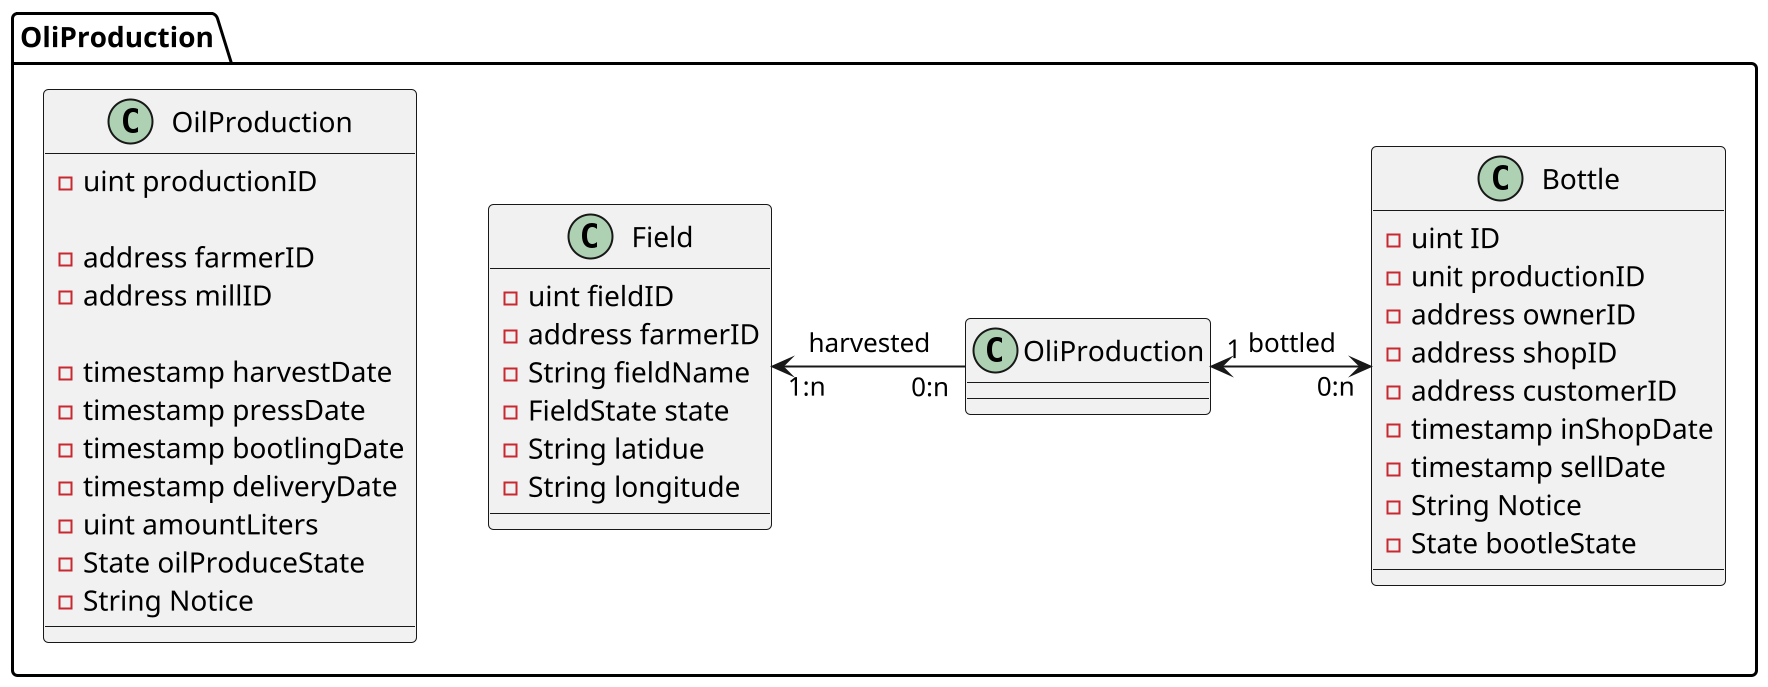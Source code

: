 @startuml
scale 2
package OliProduction {
    
    class Field {
        - uint fieldID
        - address farmerID
        - String fieldName
        - FieldState state
        - String latidue
        - String longitude
    }

    class OilProduction {
        - uint productionID

        - address farmerID
        - address millID

        - timestamp harvestDate
        - timestamp pressDate
        - timestamp bootlingDate
        - timestamp deliveryDate
        - uint amountLiters
        - State oilProduceState
        - String Notice  
    }

    class Bottle {
        - uint ID
        - unit productionID
        - address ownerID
        - address shopID
        - address customerID
        - timestamp inShopDate
        - timestamp sellDate
        - String Notice  
        - State bootleState
    }

    Field "1:n" <- "0:n" OliProduction : harvested
    OliProduction "1" <-> "0:n" Bottle : bottled

}
@enduml